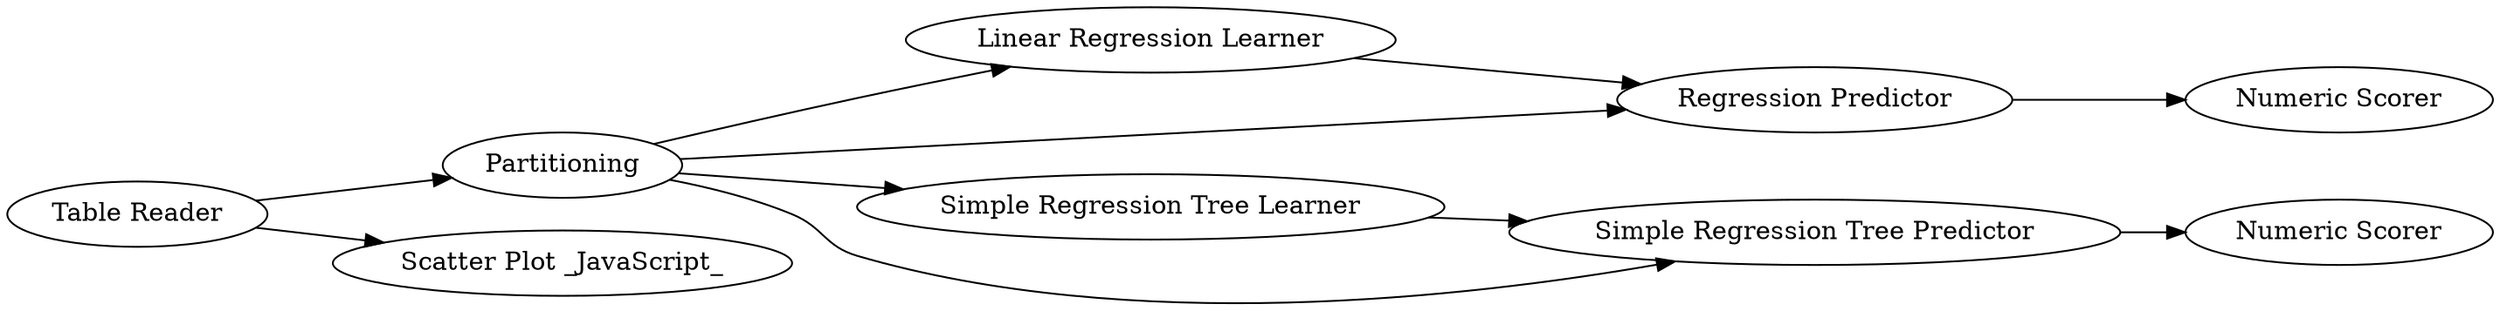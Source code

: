 digraph {
	"6481837888302619416_1" [label="Table Reader"]
	"6481837888302619416_4" [label="Linear Regression Learner"]
	"6481837888302619416_10" [label="Numeric Scorer"]
	"6481837888302619416_7" [label="Simple Regression Tree Learner"]
	"6481837888302619416_8" [label="Simple Regression Tree Predictor"]
	"6481837888302619416_6" [label="Numeric Scorer"]
	"6481837888302619416_3" [label=Partitioning]
	"6481837888302619416_2" [label="Scatter Plot _JavaScript_"]
	"6481837888302619416_5" [label="Regression Predictor"]
	"6481837888302619416_8" -> "6481837888302619416_10"
	"6481837888302619416_4" -> "6481837888302619416_5"
	"6481837888302619416_1" -> "6481837888302619416_2"
	"6481837888302619416_1" -> "6481837888302619416_3"
	"6481837888302619416_3" -> "6481837888302619416_4"
	"6481837888302619416_3" -> "6481837888302619416_8"
	"6481837888302619416_7" -> "6481837888302619416_8"
	"6481837888302619416_3" -> "6481837888302619416_5"
	"6481837888302619416_3" -> "6481837888302619416_7"
	"6481837888302619416_5" -> "6481837888302619416_6"
	rankdir=LR
}
